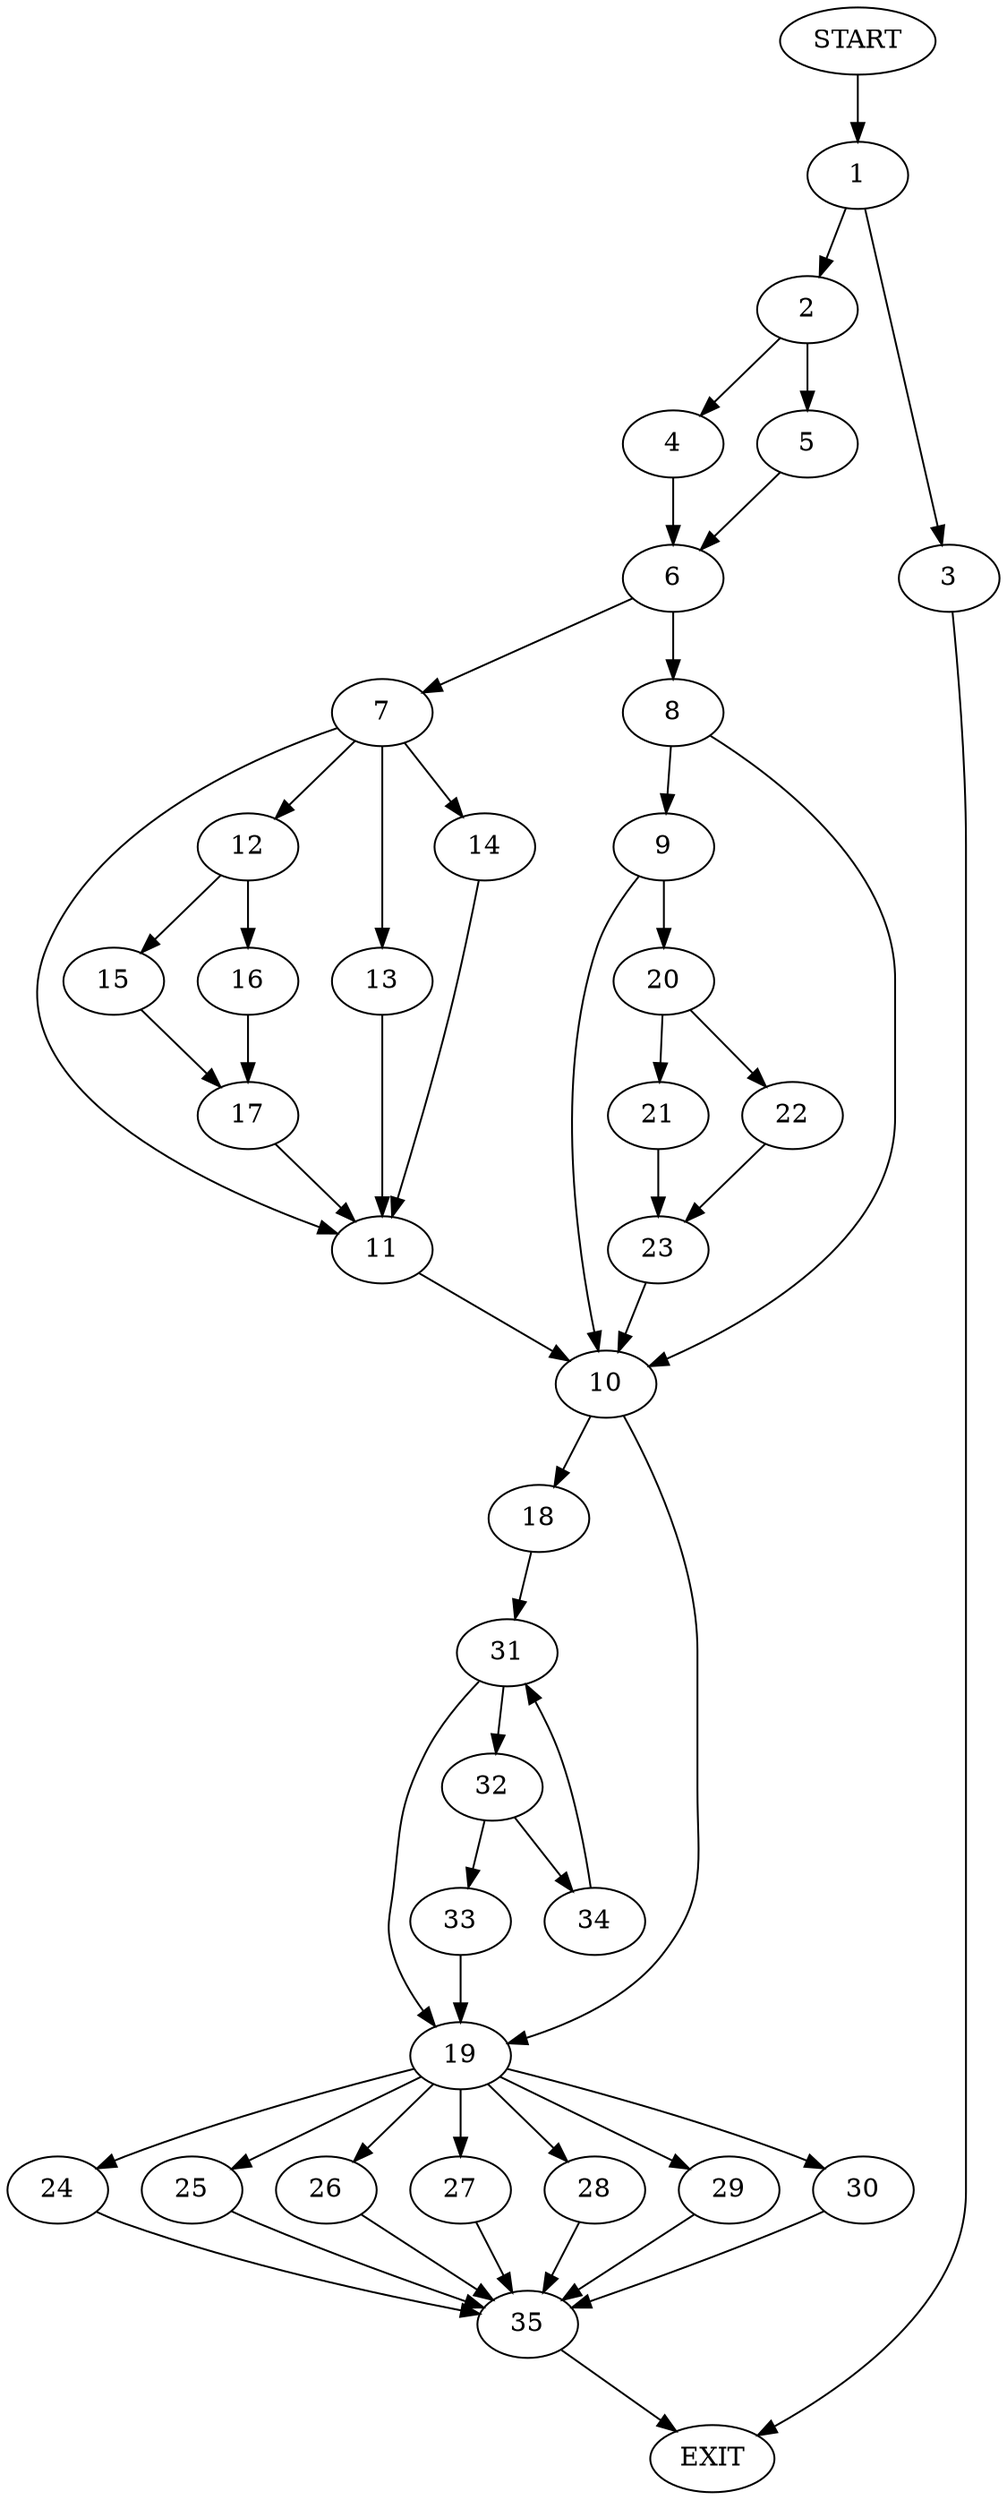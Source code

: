 digraph {
0 [label="START"]
36 [label="EXIT"]
0 -> 1
1 -> 2
1 -> 3
2 -> 4
2 -> 5
3 -> 36
4 -> 6
5 -> 6
6 -> 7
6 -> 8
8 -> 9
8 -> 10
7 -> 11
7 -> 12
7 -> 13
7 -> 14
12 -> 15
12 -> 16
14 -> 11
13 -> 11
11 -> 10
15 -> 17
16 -> 17
17 -> 11
10 -> 18
10 -> 19
9 -> 20
9 -> 10
20 -> 21
20 -> 22
22 -> 23
21 -> 23
23 -> 10
19 -> 24
19 -> 25
19 -> 26
19 -> 27
19 -> 28
19 -> 29
19 -> 30
18 -> 31
31 -> 32
31 -> 19
32 -> 33
32 -> 34
33 -> 19
34 -> 31
27 -> 35
30 -> 35
26 -> 35
25 -> 35
29 -> 35
28 -> 35
24 -> 35
35 -> 36
}
